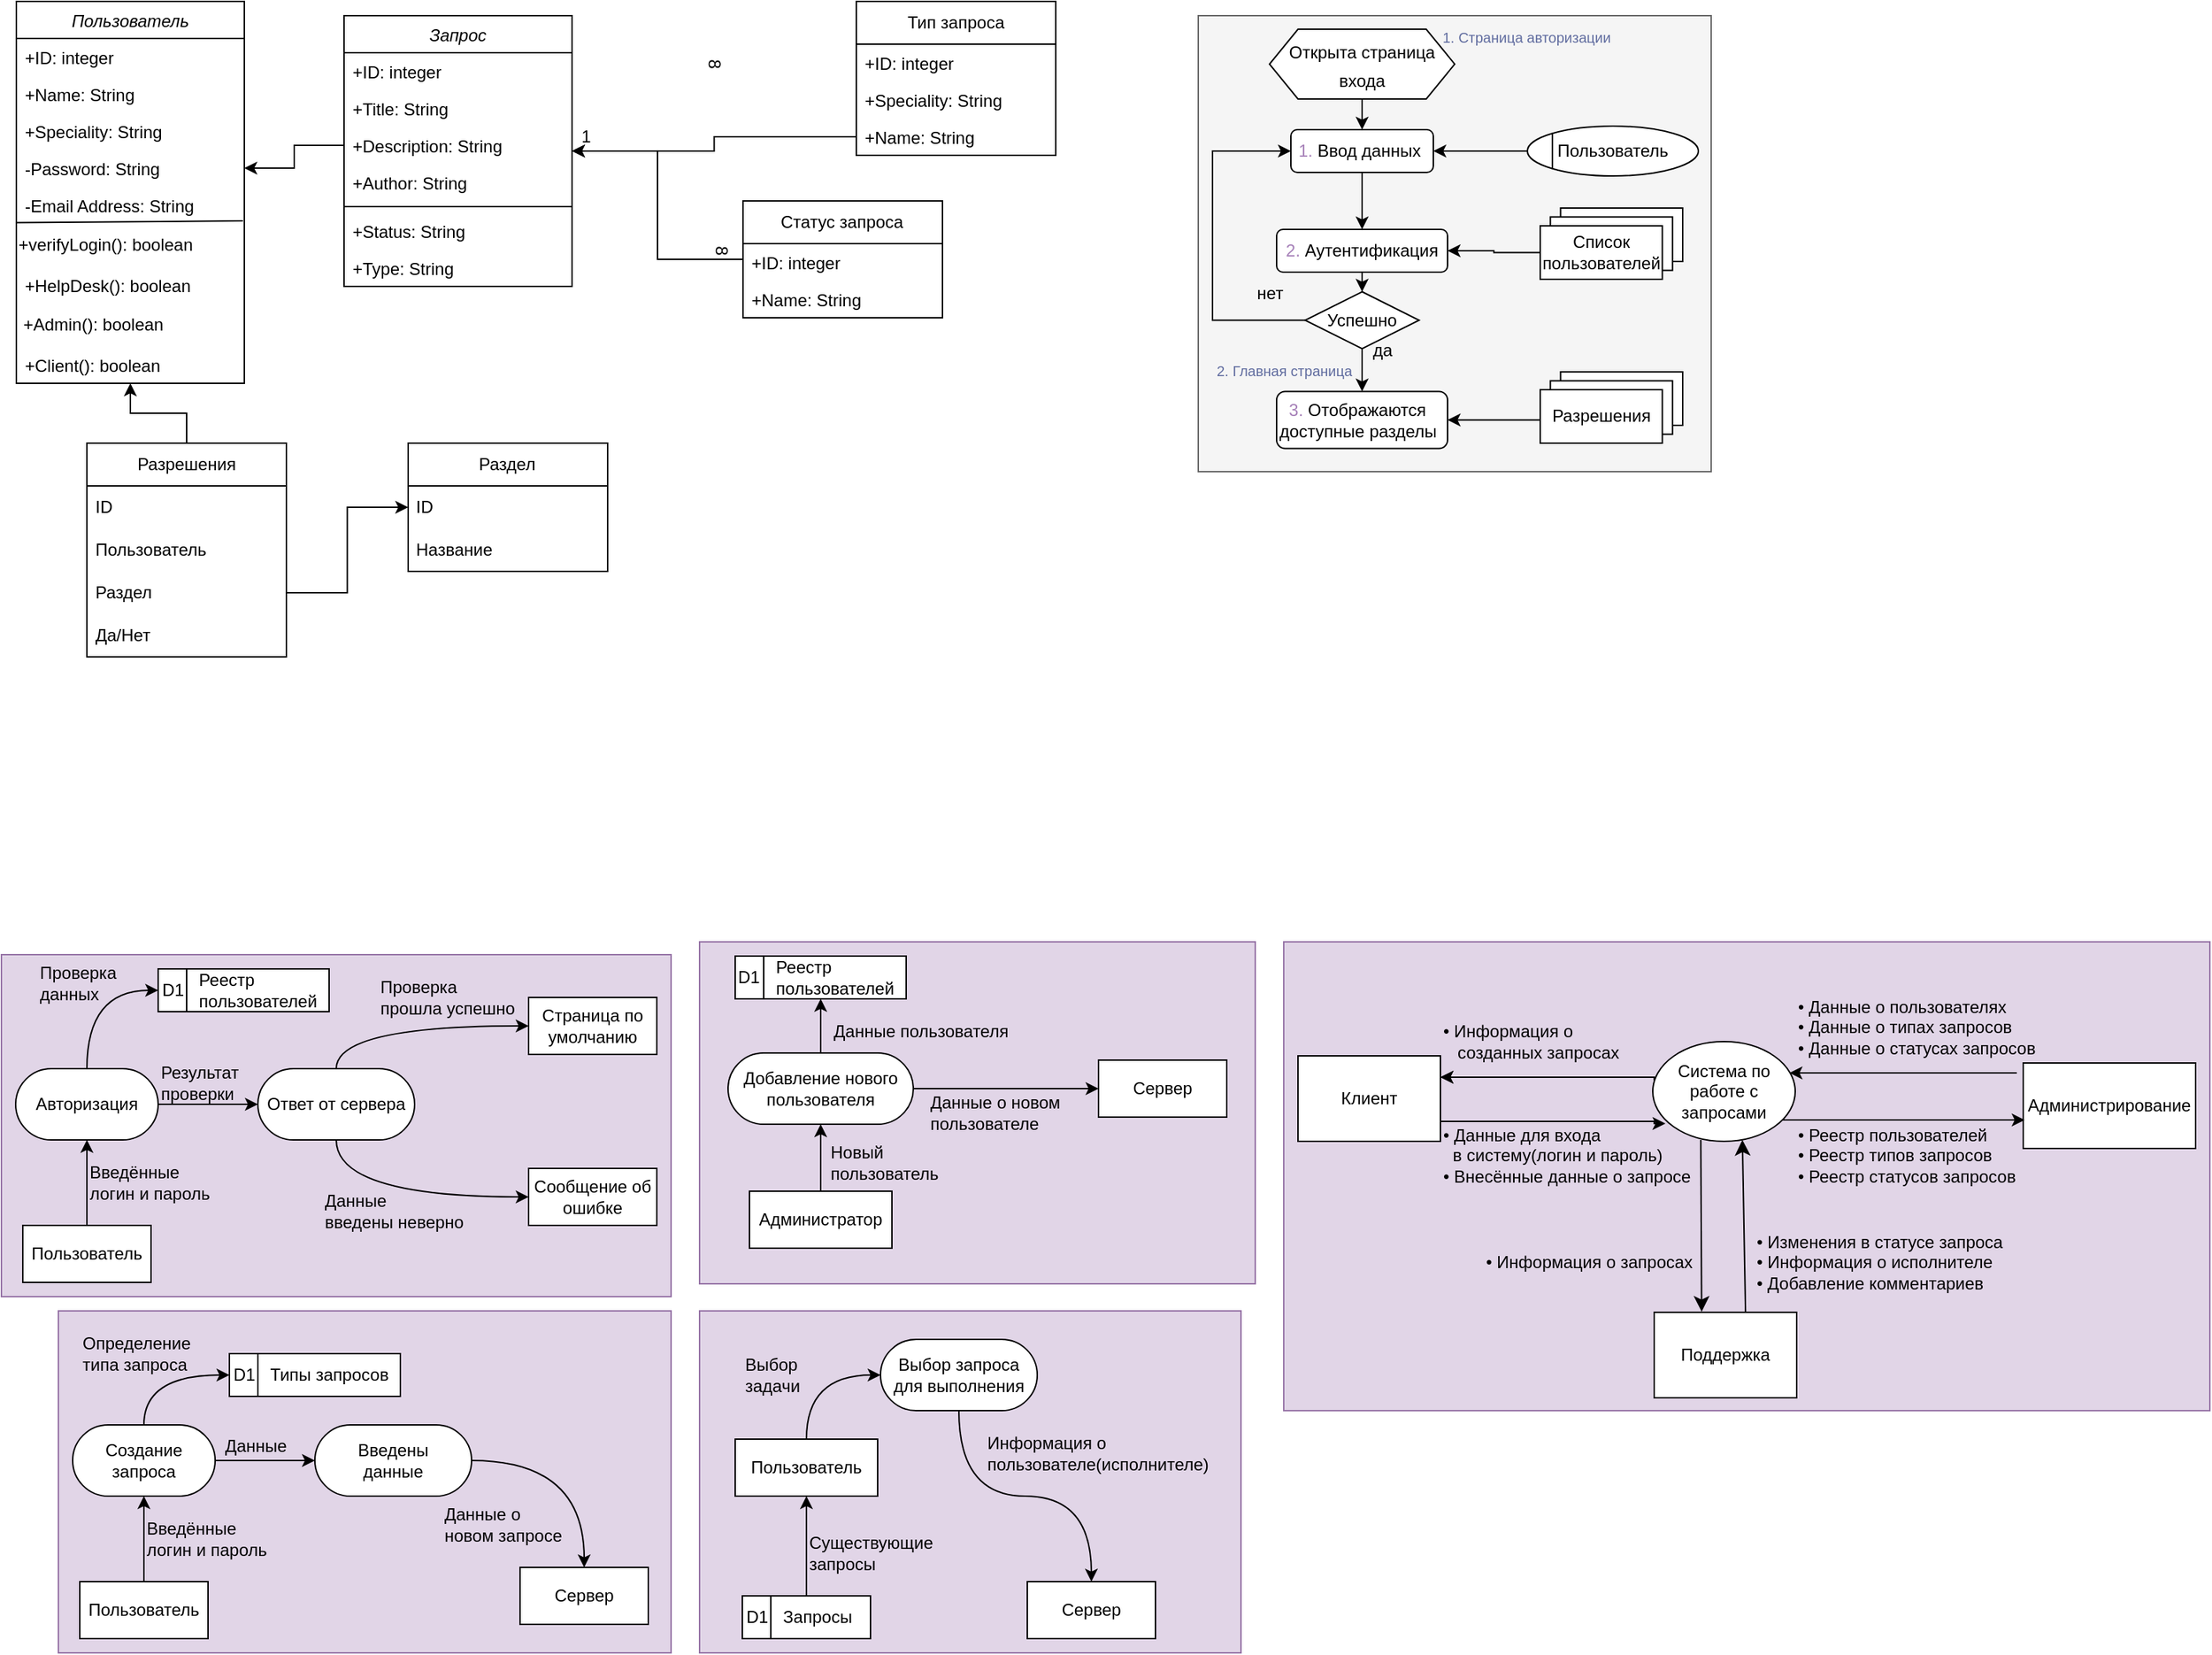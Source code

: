 <mxfile version="21.5.2" type="github">
  <diagram id="C5RBs43oDa-KdzZeNtuy" name="Page-1">
    <mxGraphModel dx="1434" dy="739" grid="1" gridSize="10" guides="1" tooltips="1" connect="1" arrows="1" fold="1" page="1" pageScale="1" pageWidth="827" pageHeight="1169" math="0" shadow="0">
      <root>
        <mxCell id="WIyWlLk6GJQsqaUBKTNV-0" />
        <mxCell id="WIyWlLk6GJQsqaUBKTNV-1" parent="WIyWlLk6GJQsqaUBKTNV-0" />
        <mxCell id="zkfFHV4jXpPFQw0GAbJ--0" value="Пользователь" style="swimlane;fontStyle=2;align=center;verticalAlign=top;childLayout=stackLayout;horizontal=1;startSize=26;horizontalStack=0;resizeParent=1;resizeLast=0;collapsible=1;marginBottom=0;rounded=0;shadow=0;strokeWidth=1;" parent="WIyWlLk6GJQsqaUBKTNV-1" vertex="1">
          <mxGeometry x="10.48" y="10" width="160" height="268" as="geometry">
            <mxRectangle x="230" y="140" width="160" height="26" as="alternateBounds" />
          </mxGeometry>
        </mxCell>
        <mxCell id="Lm4weRIbrxB2xrLXX5re-2" value="+ID: integer" style="text;align=left;verticalAlign=top;spacingLeft=4;spacingRight=4;overflow=hidden;rotatable=0;points=[[0,0.5],[1,0.5]];portConstraint=eastwest;rounded=0;shadow=0;html=0;" parent="zkfFHV4jXpPFQw0GAbJ--0" vertex="1">
          <mxGeometry y="26" width="160" height="26" as="geometry" />
        </mxCell>
        <mxCell id="zkfFHV4jXpPFQw0GAbJ--1" value="+Name: String" style="text;align=left;verticalAlign=top;spacingLeft=4;spacingRight=4;overflow=hidden;rotatable=0;points=[[0,0.5],[1,0.5]];portConstraint=eastwest;" parent="zkfFHV4jXpPFQw0GAbJ--0" vertex="1">
          <mxGeometry y="52" width="160" height="26" as="geometry" />
        </mxCell>
        <mxCell id="62Moyqp-UZBhaZQ8_EQi-17" value="+Speciality: String" style="text;align=left;verticalAlign=top;spacingLeft=4;spacingRight=4;overflow=hidden;rotatable=0;points=[[0,0.5],[1,0.5]];portConstraint=eastwest;" vertex="1" parent="zkfFHV4jXpPFQw0GAbJ--0">
          <mxGeometry y="78" width="160" height="26" as="geometry" />
        </mxCell>
        <mxCell id="zkfFHV4jXpPFQw0GAbJ--2" value="-Password: String" style="text;align=left;verticalAlign=top;spacingLeft=4;spacingRight=4;overflow=hidden;rotatable=0;points=[[0,0.5],[1,0.5]];portConstraint=eastwest;rounded=0;shadow=0;html=0;" parent="zkfFHV4jXpPFQw0GAbJ--0" vertex="1">
          <mxGeometry y="104" width="160" height="26" as="geometry" />
        </mxCell>
        <mxCell id="zkfFHV4jXpPFQw0GAbJ--3" value="-Email Address: String" style="text;align=left;verticalAlign=top;spacingLeft=4;spacingRight=4;overflow=hidden;rotatable=0;points=[[0,0.5],[1,0.5]];portConstraint=eastwest;rounded=0;shadow=0;html=0;" parent="zkfFHV4jXpPFQw0GAbJ--0" vertex="1">
          <mxGeometry y="130" width="160" height="26" as="geometry" />
        </mxCell>
        <mxCell id="Lm4weRIbrxB2xrLXX5re-3" value="" style="endArrow=none;html=1;rounded=0;exitX=0.994;exitY=-0.067;exitDx=0;exitDy=0;exitPerimeter=0;entryX=-0.003;entryY=0.972;entryDx=0;entryDy=0;entryPerimeter=0;" parent="zkfFHV4jXpPFQw0GAbJ--0" source="Lm4weRIbrxB2xrLXX5re-6" edge="1" target="zkfFHV4jXpPFQw0GAbJ--3">
          <mxGeometry width="50" height="50" relative="1" as="geometry">
            <mxPoint x="80" y="159" as="sourcePoint" />
            <mxPoint y="159" as="targetPoint" />
          </mxGeometry>
        </mxCell>
        <mxCell id="Lm4weRIbrxB2xrLXX5re-6" value="+verifyLogin(): boolean" style="text;html=1;align=left;verticalAlign=middle;resizable=0;points=[];autosize=1;strokeColor=none;fillColor=none;" parent="zkfFHV4jXpPFQw0GAbJ--0" vertex="1">
          <mxGeometry y="156" width="160" height="30" as="geometry" />
        </mxCell>
        <mxCell id="62Moyqp-UZBhaZQ8_EQi-0" value="+HelpDesk(): boolean" style="text;align=left;verticalAlign=top;spacingLeft=4;spacingRight=4;overflow=hidden;rotatable=0;points=[[0,0.5],[1,0.5]];portConstraint=eastwest;rounded=0;shadow=0;html=0;" vertex="1" parent="zkfFHV4jXpPFQw0GAbJ--0">
          <mxGeometry y="186" width="160" height="26" as="geometry" />
        </mxCell>
        <mxCell id="Lm4weRIbrxB2xrLXX5re-0" value="&amp;nbsp;+Admin(): boolean" style="text;html=1;align=left;verticalAlign=middle;resizable=0;points=[];autosize=1;strokeColor=none;fillColor=none;" parent="zkfFHV4jXpPFQw0GAbJ--0" vertex="1">
          <mxGeometry y="212" width="160" height="30" as="geometry" />
        </mxCell>
        <mxCell id="62Moyqp-UZBhaZQ8_EQi-1" value="+Client(): boolean" style="text;align=left;verticalAlign=top;spacingLeft=4;spacingRight=4;overflow=hidden;rotatable=0;points=[[0,0.5],[1,0.5]];portConstraint=eastwest;rounded=0;shadow=0;html=0;" vertex="1" parent="zkfFHV4jXpPFQw0GAbJ--0">
          <mxGeometry y="242" width="160" height="26" as="geometry" />
        </mxCell>
        <mxCell id="zkfFHV4jXpPFQw0GAbJ--17" value="Запрос" style="swimlane;fontStyle=2;align=center;verticalAlign=top;childLayout=stackLayout;horizontal=1;startSize=26;horizontalStack=0;resizeParent=1;resizeLast=0;collapsible=1;marginBottom=0;rounded=0;shadow=0;strokeWidth=1;" parent="WIyWlLk6GJQsqaUBKTNV-1" vertex="1">
          <mxGeometry x="240.48" y="20" width="160" height="190" as="geometry">
            <mxRectangle x="550" y="140" width="160" height="26" as="alternateBounds" />
          </mxGeometry>
        </mxCell>
        <mxCell id="62Moyqp-UZBhaZQ8_EQi-2" value="+ID: integer" style="text;align=left;verticalAlign=top;spacingLeft=4;spacingRight=4;overflow=hidden;rotatable=0;points=[[0,0.5],[1,0.5]];portConstraint=eastwest;rounded=0;shadow=0;html=0;" vertex="1" parent="zkfFHV4jXpPFQw0GAbJ--17">
          <mxGeometry y="26" width="160" height="26" as="geometry" />
        </mxCell>
        <mxCell id="62Moyqp-UZBhaZQ8_EQi-4" value="+Title: String" style="text;align=left;verticalAlign=top;spacingLeft=4;spacingRight=4;overflow=hidden;rotatable=0;points=[[0,0.5],[1,0.5]];portConstraint=eastwest;" vertex="1" parent="zkfFHV4jXpPFQw0GAbJ--17">
          <mxGeometry y="52" width="160" height="26" as="geometry" />
        </mxCell>
        <mxCell id="62Moyqp-UZBhaZQ8_EQi-3" value="+Description: String" style="text;align=left;verticalAlign=top;spacingLeft=4;spacingRight=4;overflow=hidden;rotatable=0;points=[[0,0.5],[1,0.5]];portConstraint=eastwest;" vertex="1" parent="zkfFHV4jXpPFQw0GAbJ--17">
          <mxGeometry y="78" width="160" height="26" as="geometry" />
        </mxCell>
        <mxCell id="62Moyqp-UZBhaZQ8_EQi-7" value="+Author: String" style="text;align=left;verticalAlign=top;spacingLeft=4;spacingRight=4;overflow=hidden;rotatable=0;points=[[0,0.5],[1,0.5]];portConstraint=eastwest;" vertex="1" parent="zkfFHV4jXpPFQw0GAbJ--17">
          <mxGeometry y="104" width="160" height="26" as="geometry" />
        </mxCell>
        <mxCell id="zkfFHV4jXpPFQw0GAbJ--23" value="" style="line;html=1;strokeWidth=1;align=left;verticalAlign=middle;spacingTop=-1;spacingLeft=3;spacingRight=3;rotatable=0;labelPosition=right;points=[];portConstraint=eastwest;" parent="zkfFHV4jXpPFQw0GAbJ--17" vertex="1">
          <mxGeometry y="130" width="160" height="8" as="geometry" />
        </mxCell>
        <mxCell id="62Moyqp-UZBhaZQ8_EQi-5" value="+Status: String" style="text;align=left;verticalAlign=top;spacingLeft=4;spacingRight=4;overflow=hidden;rotatable=0;points=[[0,0.5],[1,0.5]];portConstraint=eastwest;" vertex="1" parent="zkfFHV4jXpPFQw0GAbJ--17">
          <mxGeometry y="138" width="160" height="26" as="geometry" />
        </mxCell>
        <mxCell id="62Moyqp-UZBhaZQ8_EQi-6" value="+Type: String" style="text;align=left;verticalAlign=top;spacingLeft=4;spacingRight=4;overflow=hidden;rotatable=0;points=[[0,0.5],[1,0.5]];portConstraint=eastwest;" vertex="1" parent="zkfFHV4jXpPFQw0GAbJ--17">
          <mxGeometry y="164" width="160" height="26" as="geometry" />
        </mxCell>
        <mxCell id="Lm4weRIbrxB2xrLXX5re-27" value="" style="group;fillColor=#e1d5e7;strokeColor=#9673a6;container=0;" parent="WIyWlLk6GJQsqaUBKTNV-1" vertex="1" connectable="0">
          <mxGeometry x="900" y="670" width="650" height="329" as="geometry" />
        </mxCell>
        <mxCell id="Lm4weRIbrxB2xrLXX5re-81" value="" style="group" parent="WIyWlLk6GJQsqaUBKTNV-1" vertex="1" connectable="0">
          <mxGeometry x="40" y="929" width="430" height="240" as="geometry" />
        </mxCell>
        <mxCell id="Lm4weRIbrxB2xrLXX5re-63" value="" style="text;strokeColor=#9673a6;fillColor=#e1d5e7;align=left;verticalAlign=middle;spacingTop=-1;spacingLeft=4;spacingRight=4;rotatable=0;labelPosition=right;points=[];portConstraint=eastwest;container=0;" parent="Lm4weRIbrxB2xrLXX5re-81" vertex="1">
          <mxGeometry width="430" height="240" as="geometry" />
        </mxCell>
        <mxCell id="Lm4weRIbrxB2xrLXX5re-64" value="Пользователь" style="whiteSpace=wrap;html=1;container=0;" parent="Lm4weRIbrxB2xrLXX5re-81" vertex="1">
          <mxGeometry x="15" y="190" width="90" height="40" as="geometry" />
        </mxCell>
        <mxCell id="Lm4weRIbrxB2xrLXX5re-65" value="&lt;span style=&quot;white-space: pre;&quot;&gt;&#x9;&lt;/span&gt;Типы запросов" style="shape=internalStorage;whiteSpace=wrap;html=1;backgroundOutline=1;dx=20;dy=0;align=left;container=0;" parent="Lm4weRIbrxB2xrLXX5re-81" vertex="1">
          <mxGeometry x="120" y="30" width="120" height="30" as="geometry" />
        </mxCell>
        <mxCell id="Lm4weRIbrxB2xrLXX5re-66" style="edgeStyle=orthogonalEdgeStyle;rounded=0;orthogonalLoop=1;jettySize=auto;html=1;curved=1;entryX=0;entryY=0.5;entryDx=0;entryDy=0;" parent="Lm4weRIbrxB2xrLXX5re-81" source="Lm4weRIbrxB2xrLXX5re-67" target="Lm4weRIbrxB2xrLXX5re-65" edge="1">
          <mxGeometry relative="1" as="geometry">
            <mxPoint x="110" y="50" as="targetPoint" />
            <Array as="points">
              <mxPoint x="60" y="45" />
            </Array>
          </mxGeometry>
        </mxCell>
        <mxCell id="Lm4weRIbrxB2xrLXX5re-67" value="Создание запроса" style="rounded=1;whiteSpace=wrap;html=1;arcSize=50;container=0;" parent="Lm4weRIbrxB2xrLXX5re-81" vertex="1">
          <mxGeometry x="10" y="80" width="100" height="50" as="geometry" />
        </mxCell>
        <mxCell id="Lm4weRIbrxB2xrLXX5re-68" style="edgeStyle=orthogonalEdgeStyle;rounded=0;orthogonalLoop=1;jettySize=auto;html=1;entryX=0.5;entryY=1;entryDx=0;entryDy=0;" parent="Lm4weRIbrxB2xrLXX5re-81" source="Lm4weRIbrxB2xrLXX5re-64" target="Lm4weRIbrxB2xrLXX5re-67" edge="1">
          <mxGeometry relative="1" as="geometry" />
        </mxCell>
        <mxCell id="Lm4weRIbrxB2xrLXX5re-69" value="D1" style="text;html=1;align=center;verticalAlign=middle;resizable=0;points=[];autosize=1;strokeColor=none;fillColor=none;container=0;" parent="Lm4weRIbrxB2xrLXX5re-81" vertex="1">
          <mxGeometry x="110" y="30" width="40" height="30" as="geometry" />
        </mxCell>
        <mxCell id="Lm4weRIbrxB2xrLXX5re-70" value="Введены &lt;br&gt;данные" style="rounded=1;whiteSpace=wrap;html=1;arcSize=50;container=0;" parent="Lm4weRIbrxB2xrLXX5re-81" vertex="1">
          <mxGeometry x="180" y="80" width="110" height="50" as="geometry" />
        </mxCell>
        <mxCell id="Lm4weRIbrxB2xrLXX5re-71" style="edgeStyle=orthogonalEdgeStyle;rounded=0;orthogonalLoop=1;jettySize=auto;html=1;" parent="Lm4weRIbrxB2xrLXX5re-81" source="Lm4weRIbrxB2xrLXX5re-67" target="Lm4weRIbrxB2xrLXX5re-70" edge="1">
          <mxGeometry relative="1" as="geometry" />
        </mxCell>
        <mxCell id="Lm4weRIbrxB2xrLXX5re-72" value="Данные" style="text;html=1;align=left;verticalAlign=middle;resizable=0;points=[];autosize=1;strokeColor=none;fillColor=none;container=0;" parent="Lm4weRIbrxB2xrLXX5re-81" vertex="1">
          <mxGeometry x="115" y="80" width="70" height="30" as="geometry" />
        </mxCell>
        <mxCell id="Lm4weRIbrxB2xrLXX5re-73" value="Определение&lt;br&gt;типа запроса" style="text;html=1;align=left;verticalAlign=middle;resizable=0;points=[];autosize=1;strokeColor=none;fillColor=none;container=0;" parent="Lm4weRIbrxB2xrLXX5re-81" vertex="1">
          <mxGeometry x="15" y="10" width="100" height="40" as="geometry" />
        </mxCell>
        <mxCell id="Lm4weRIbrxB2xrLXX5re-74" value="Введённые &lt;br&gt;логин и пароль" style="text;html=1;align=left;verticalAlign=middle;resizable=0;points=[];autosize=1;strokeColor=none;fillColor=none;container=0;" parent="Lm4weRIbrxB2xrLXX5re-81" vertex="1">
          <mxGeometry x="60" y="140" width="110" height="40" as="geometry" />
        </mxCell>
        <mxCell id="Lm4weRIbrxB2xrLXX5re-77" value="Сервер" style="whiteSpace=wrap;html=1;container=0;" parent="Lm4weRIbrxB2xrLXX5re-81" vertex="1">
          <mxGeometry x="324" y="180" width="90" height="40" as="geometry" />
        </mxCell>
        <mxCell id="Lm4weRIbrxB2xrLXX5re-78" style="edgeStyle=orthogonalEdgeStyle;rounded=0;orthogonalLoop=1;jettySize=auto;html=1;entryX=0.5;entryY=0;entryDx=0;entryDy=0;exitX=1;exitY=0.5;exitDx=0;exitDy=0;curved=1;" parent="Lm4weRIbrxB2xrLXX5re-81" source="Lm4weRIbrxB2xrLXX5re-70" target="Lm4weRIbrxB2xrLXX5re-77" edge="1">
          <mxGeometry relative="1" as="geometry" />
        </mxCell>
        <mxCell id="Lm4weRIbrxB2xrLXX5re-80" value="Данные о &lt;br&gt;новом запросе" style="text;html=1;align=left;verticalAlign=middle;resizable=0;points=[];autosize=1;strokeColor=none;fillColor=none;container=0;" parent="Lm4weRIbrxB2xrLXX5re-81" vertex="1">
          <mxGeometry x="269" y="130" width="110" height="40" as="geometry" />
        </mxCell>
        <mxCell id="Lm4weRIbrxB2xrLXX5re-102" value="" style="group" parent="WIyWlLk6GJQsqaUBKTNV-1" vertex="1" connectable="0">
          <mxGeometry x="490" y="929" width="380" height="240" as="geometry" />
        </mxCell>
        <mxCell id="Lm4weRIbrxB2xrLXX5re-83" value="" style="text;strokeColor=#9673a6;fillColor=#e1d5e7;align=left;verticalAlign=middle;spacingTop=-1;spacingLeft=4;spacingRight=4;rotatable=0;labelPosition=right;points=[];portConstraint=eastwest;container=0;" parent="Lm4weRIbrxB2xrLXX5re-102" vertex="1">
          <mxGeometry width="380" height="240" as="geometry" />
        </mxCell>
        <mxCell id="Lm4weRIbrxB2xrLXX5re-85" value="&lt;span style=&quot;white-space: pre;&quot;&gt;&#x9;&lt;/span&gt;Запросы" style="shape=internalStorage;whiteSpace=wrap;html=1;backgroundOutline=1;dx=20;dy=0;align=left;container=0;" parent="Lm4weRIbrxB2xrLXX5re-102" vertex="1">
          <mxGeometry x="30" y="200" width="90" height="30" as="geometry" />
        </mxCell>
        <mxCell id="Lm4weRIbrxB2xrLXX5re-88" style="edgeStyle=orthogonalEdgeStyle;rounded=0;orthogonalLoop=1;jettySize=auto;html=1;entryX=0.5;entryY=1;entryDx=0;entryDy=0;exitX=0.5;exitY=0;exitDx=0;exitDy=0;" parent="Lm4weRIbrxB2xrLXX5re-102" source="Lm4weRIbrxB2xrLXX5re-85" target="Lm4weRIbrxB2xrLXX5re-98" edge="1">
          <mxGeometry relative="1" as="geometry">
            <mxPoint x="60.029" y="190" as="sourcePoint" />
            <mxPoint x="60" y="130" as="targetPoint" />
          </mxGeometry>
        </mxCell>
        <mxCell id="Lm4weRIbrxB2xrLXX5re-89" value="D1" style="text;html=1;align=center;verticalAlign=middle;resizable=0;points=[];autosize=1;strokeColor=none;fillColor=none;container=0;" parent="Lm4weRIbrxB2xrLXX5re-102" vertex="1">
          <mxGeometry x="20" y="200" width="40" height="30" as="geometry" />
        </mxCell>
        <mxCell id="Lm4weRIbrxB2xrLXX5re-94" value="Существующие &lt;br&gt;запросы" style="text;html=1;align=left;verticalAlign=middle;resizable=0;points=[];autosize=1;strokeColor=none;fillColor=none;container=0;" parent="Lm4weRIbrxB2xrLXX5re-102" vertex="1">
          <mxGeometry x="75" y="150" width="110" height="40" as="geometry" />
        </mxCell>
        <mxCell id="Lm4weRIbrxB2xrLXX5re-95" value="Сервер" style="whiteSpace=wrap;html=1;container=0;" parent="Lm4weRIbrxB2xrLXX5re-102" vertex="1">
          <mxGeometry x="230" y="190" width="90" height="40" as="geometry" />
        </mxCell>
        <mxCell id="Lm4weRIbrxB2xrLXX5re-96" style="edgeStyle=orthogonalEdgeStyle;rounded=0;orthogonalLoop=1;jettySize=auto;html=1;entryX=0.5;entryY=0;entryDx=0;entryDy=0;exitX=0.5;exitY=1;exitDx=0;exitDy=0;curved=1;" parent="Lm4weRIbrxB2xrLXX5re-102" source="Lm4weRIbrxB2xrLXX5re-99" target="Lm4weRIbrxB2xrLXX5re-95" edge="1">
          <mxGeometry relative="1" as="geometry">
            <mxPoint x="295" y="105" as="sourcePoint" />
          </mxGeometry>
        </mxCell>
        <mxCell id="Lm4weRIbrxB2xrLXX5re-97" value="Информация о &lt;br&gt;пользователе(исполнителе)" style="text;html=1;align=left;verticalAlign=middle;resizable=0;points=[];autosize=1;strokeColor=none;fillColor=none;container=0;" parent="Lm4weRIbrxB2xrLXX5re-102" vertex="1">
          <mxGeometry x="200" y="80" width="180" height="40" as="geometry" />
        </mxCell>
        <mxCell id="Lm4weRIbrxB2xrLXX5re-98" value="Пользователь" style="whiteSpace=wrap;html=1;container=0;" parent="Lm4weRIbrxB2xrLXX5re-102" vertex="1">
          <mxGeometry x="25" y="90" width="100" height="40" as="geometry" />
        </mxCell>
        <mxCell id="Lm4weRIbrxB2xrLXX5re-99" value="Выбор запроса для выполнения" style="rounded=1;whiteSpace=wrap;html=1;arcSize=50;container=0;" parent="Lm4weRIbrxB2xrLXX5re-102" vertex="1">
          <mxGeometry x="127" y="20" width="110" height="50" as="geometry" />
        </mxCell>
        <mxCell id="Lm4weRIbrxB2xrLXX5re-101" style="edgeStyle=orthogonalEdgeStyle;rounded=0;orthogonalLoop=1;jettySize=auto;html=1;entryX=0;entryY=0.5;entryDx=0;entryDy=0;curved=1;exitX=0.5;exitY=0;exitDx=0;exitDy=0;" parent="Lm4weRIbrxB2xrLXX5re-102" source="Lm4weRIbrxB2xrLXX5re-98" target="Lm4weRIbrxB2xrLXX5re-99" edge="1">
          <mxGeometry relative="1" as="geometry" />
        </mxCell>
        <mxCell id="Lm4weRIbrxB2xrLXX5re-100" value="Выбор &lt;br&gt;задачи" style="text;html=1;align=left;verticalAlign=middle;resizable=0;points=[];autosize=1;strokeColor=none;fillColor=none;container=0;" parent="Lm4weRIbrxB2xrLXX5re-102" vertex="1">
          <mxGeometry x="30" y="25" width="60" height="40" as="geometry" />
        </mxCell>
        <mxCell id="Lm4weRIbrxB2xrLXX5re-144" value="" style="group" parent="WIyWlLk6GJQsqaUBKTNV-1" vertex="1" connectable="0">
          <mxGeometry y="679" width="470" height="240" as="geometry" />
        </mxCell>
        <mxCell id="Lm4weRIbrxB2xrLXX5re-56" value="" style="text;strokeColor=#9673a6;fillColor=#e1d5e7;align=left;verticalAlign=middle;spacingTop=-1;spacingLeft=4;spacingRight=4;rotatable=0;labelPosition=right;points=[];portConstraint=eastwest;container=0;" parent="Lm4weRIbrxB2xrLXX5re-144" vertex="1">
          <mxGeometry width="470" height="240" as="geometry" />
        </mxCell>
        <mxCell id="Lm4weRIbrxB2xrLXX5re-28" value="Пользователь" style="whiteSpace=wrap;html=1;container=0;" parent="Lm4weRIbrxB2xrLXX5re-144" vertex="1">
          <mxGeometry x="15" y="190" width="90" height="40" as="geometry" />
        </mxCell>
        <mxCell id="Lm4weRIbrxB2xrLXX5re-35" value="&lt;span style=&quot;white-space: pre;&quot;&gt;&#x9;&lt;/span&gt;Реестр&lt;br&gt;&amp;nbsp;&amp;nbsp;&lt;span style=&quot;white-space: pre;&quot;&gt;&#x9;&lt;/span&gt;пользователей" style="shape=internalStorage;whiteSpace=wrap;html=1;backgroundOutline=1;dx=20;dy=0;align=left;container=0;" parent="Lm4weRIbrxB2xrLXX5re-144" vertex="1">
          <mxGeometry x="110" y="10" width="120" height="30" as="geometry" />
        </mxCell>
        <mxCell id="Lm4weRIbrxB2xrLXX5re-42" style="edgeStyle=orthogonalEdgeStyle;rounded=0;orthogonalLoop=1;jettySize=auto;html=1;curved=1;entryX=0;entryY=0.5;entryDx=0;entryDy=0;" parent="Lm4weRIbrxB2xrLXX5re-144" source="Lm4weRIbrxB2xrLXX5re-38" target="Lm4weRIbrxB2xrLXX5re-35" edge="1">
          <mxGeometry relative="1" as="geometry">
            <mxPoint x="110" y="50" as="targetPoint" />
            <Array as="points">
              <mxPoint x="60" y="25" />
            </Array>
          </mxGeometry>
        </mxCell>
        <mxCell id="Lm4weRIbrxB2xrLXX5re-38" value="Авторизация" style="rounded=1;whiteSpace=wrap;html=1;arcSize=50;container=0;" parent="Lm4weRIbrxB2xrLXX5re-144" vertex="1">
          <mxGeometry x="10" y="80" width="100" height="50" as="geometry" />
        </mxCell>
        <mxCell id="Lm4weRIbrxB2xrLXX5re-40" style="edgeStyle=orthogonalEdgeStyle;rounded=0;orthogonalLoop=1;jettySize=auto;html=1;entryX=0.5;entryY=1;entryDx=0;entryDy=0;" parent="Lm4weRIbrxB2xrLXX5re-144" source="Lm4weRIbrxB2xrLXX5re-28" target="Lm4weRIbrxB2xrLXX5re-38" edge="1">
          <mxGeometry relative="1" as="geometry" />
        </mxCell>
        <mxCell id="Lm4weRIbrxB2xrLXX5re-43" value="D1" style="text;html=1;align=center;verticalAlign=middle;resizable=0;points=[];autosize=1;strokeColor=none;fillColor=none;container=0;" parent="Lm4weRIbrxB2xrLXX5re-144" vertex="1">
          <mxGeometry x="100" y="10" width="40" height="30" as="geometry" />
        </mxCell>
        <mxCell id="Lm4weRIbrxB2xrLXX5re-45" value="Ответ от сервера" style="rounded=1;whiteSpace=wrap;html=1;arcSize=50;container=0;" parent="Lm4weRIbrxB2xrLXX5re-144" vertex="1">
          <mxGeometry x="180" y="80" width="110" height="50" as="geometry" />
        </mxCell>
        <mxCell id="Lm4weRIbrxB2xrLXX5re-46" style="edgeStyle=orthogonalEdgeStyle;rounded=0;orthogonalLoop=1;jettySize=auto;html=1;" parent="Lm4weRIbrxB2xrLXX5re-144" source="Lm4weRIbrxB2xrLXX5re-38" target="Lm4weRIbrxB2xrLXX5re-45" edge="1">
          <mxGeometry relative="1" as="geometry" />
        </mxCell>
        <mxCell id="Lm4weRIbrxB2xrLXX5re-47" value="Результат &lt;br&gt;проверки" style="text;html=1;align=left;verticalAlign=middle;resizable=0;points=[];autosize=1;strokeColor=none;fillColor=none;container=0;" parent="Lm4weRIbrxB2xrLXX5re-144" vertex="1">
          <mxGeometry x="110" y="70" width="80" height="40" as="geometry" />
        </mxCell>
        <mxCell id="Lm4weRIbrxB2xrLXX5re-48" value="Проверка &lt;br&gt;данных" style="text;html=1;align=left;verticalAlign=middle;resizable=0;points=[];autosize=1;strokeColor=none;fillColor=none;container=0;" parent="Lm4weRIbrxB2xrLXX5re-144" vertex="1">
          <mxGeometry x="25" width="80" height="40" as="geometry" />
        </mxCell>
        <mxCell id="Lm4weRIbrxB2xrLXX5re-49" value="Введённые &lt;br&gt;логин и пароль" style="text;html=1;align=left;verticalAlign=middle;resizable=0;points=[];autosize=1;strokeColor=none;fillColor=none;container=0;" parent="Lm4weRIbrxB2xrLXX5re-144" vertex="1">
          <mxGeometry x="60" y="140" width="110" height="40" as="geometry" />
        </mxCell>
        <mxCell id="Lm4weRIbrxB2xrLXX5re-50" value="Страница по умолчанию" style="whiteSpace=wrap;html=1;container=0;" parent="Lm4weRIbrxB2xrLXX5re-144" vertex="1">
          <mxGeometry x="370" y="30" width="90" height="40" as="geometry" />
        </mxCell>
        <mxCell id="Lm4weRIbrxB2xrLXX5re-52" style="edgeStyle=orthogonalEdgeStyle;rounded=0;orthogonalLoop=1;jettySize=auto;html=1;entryX=0;entryY=0.5;entryDx=0;entryDy=0;curved=1;exitX=0.5;exitY=0;exitDx=0;exitDy=0;" parent="Lm4weRIbrxB2xrLXX5re-144" source="Lm4weRIbrxB2xrLXX5re-45" target="Lm4weRIbrxB2xrLXX5re-50" edge="1">
          <mxGeometry relative="1" as="geometry" />
        </mxCell>
        <mxCell id="Lm4weRIbrxB2xrLXX5re-51" value="Сообщение об ошибке" style="whiteSpace=wrap;html=1;container=0;" parent="Lm4weRIbrxB2xrLXX5re-144" vertex="1">
          <mxGeometry x="370" y="150" width="90" height="40" as="geometry" />
        </mxCell>
        <mxCell id="Lm4weRIbrxB2xrLXX5re-53" style="edgeStyle=orthogonalEdgeStyle;rounded=0;orthogonalLoop=1;jettySize=auto;html=1;entryX=0;entryY=0.5;entryDx=0;entryDy=0;exitX=0.5;exitY=1;exitDx=0;exitDy=0;curved=1;" parent="Lm4weRIbrxB2xrLXX5re-144" source="Lm4weRIbrxB2xrLXX5re-45" target="Lm4weRIbrxB2xrLXX5re-51" edge="1">
          <mxGeometry relative="1" as="geometry" />
        </mxCell>
        <mxCell id="Lm4weRIbrxB2xrLXX5re-54" value="Проверка &lt;br&gt;прошла успешно" style="text;html=1;align=left;verticalAlign=middle;resizable=0;points=[];autosize=1;strokeColor=none;fillColor=none;container=0;" parent="Lm4weRIbrxB2xrLXX5re-144" vertex="1">
          <mxGeometry x="264" y="10" width="120" height="40" as="geometry" />
        </mxCell>
        <mxCell id="Lm4weRIbrxB2xrLXX5re-55" value="Данные &lt;br&gt;введены неверно" style="text;html=1;align=left;verticalAlign=middle;resizable=0;points=[];autosize=1;strokeColor=none;fillColor=none;container=0;" parent="Lm4weRIbrxB2xrLXX5re-144" vertex="1">
          <mxGeometry x="225" y="160" width="120" height="40" as="geometry" />
        </mxCell>
        <mxCell id="Lm4weRIbrxB2xrLXX5re-23" style="edgeStyle=orthogonalEdgeStyle;rounded=0;orthogonalLoop=1;jettySize=auto;html=1;exitX=0.013;exitY=0.357;exitDx=0;exitDy=0;exitPerimeter=0;entryX=1;entryY=0.25;entryDx=0;entryDy=0;" parent="WIyWlLk6GJQsqaUBKTNV-1" source="Lm4weRIbrxB2xrLXX5re-9" target="Lm4weRIbrxB2xrLXX5re-10" edge="1">
          <mxGeometry relative="1" as="geometry">
            <mxPoint x="1000" y="767" as="targetPoint" />
            <Array as="points">
              <mxPoint x="1160" y="767" />
              <mxPoint x="1160" y="765" />
            </Array>
          </mxGeometry>
        </mxCell>
        <mxCell id="CFGSU8_gDAm3wW9Axhdw-5" style="edgeStyle=none;curved=1;rounded=0;orthogonalLoop=1;jettySize=auto;html=1;entryX=0.333;entryY=-0.007;entryDx=0;entryDy=0;fontSize=12;startSize=8;endSize=8;exitX=0.337;exitY=0.986;exitDx=0;exitDy=0;exitPerimeter=0;entryPerimeter=0;" parent="WIyWlLk6GJQsqaUBKTNV-1" source="Lm4weRIbrxB2xrLXX5re-9" target="CFGSU8_gDAm3wW9Axhdw-0" edge="1">
          <mxGeometry relative="1" as="geometry">
            <mxPoint x="1195" y="840" as="sourcePoint" />
          </mxGeometry>
        </mxCell>
        <mxCell id="Lm4weRIbrxB2xrLXX5re-9" value="Система по работе с запросами" style="ellipse;whiteSpace=wrap;html=1;shadow=0;container=0;" parent="WIyWlLk6GJQsqaUBKTNV-1" vertex="1">
          <mxGeometry x="1159" y="740" width="100" height="70" as="geometry" />
        </mxCell>
        <mxCell id="Lm4weRIbrxB2xrLXX5re-21" style="edgeStyle=orthogonalEdgeStyle;rounded=0;orthogonalLoop=1;jettySize=auto;html=1;exitX=1;exitY=0.686;exitDx=0;exitDy=0;exitPerimeter=0;entryX=0.089;entryY=0.822;entryDx=0;entryDy=0;entryPerimeter=0;" parent="WIyWlLk6GJQsqaUBKTNV-1" source="Lm4weRIbrxB2xrLXX5re-10" target="Lm4weRIbrxB2xrLXX5re-9" edge="1">
          <mxGeometry relative="1" as="geometry">
            <mxPoint x="1160" y="796" as="targetPoint" />
            <Array as="points">
              <mxPoint x="1000" y="796" />
              <mxPoint x="1160" y="796" />
              <mxPoint x="1160" y="798" />
              <mxPoint x="1168" y="798" />
            </Array>
          </mxGeometry>
        </mxCell>
        <mxCell id="Lm4weRIbrxB2xrLXX5re-10" value="Клиент" style="whiteSpace=wrap;html=1;container=0;" parent="WIyWlLk6GJQsqaUBKTNV-1" vertex="1">
          <mxGeometry x="910" y="750" width="100" height="60" as="geometry" />
        </mxCell>
        <mxCell id="Lm4weRIbrxB2xrLXX5re-17" style="edgeStyle=orthogonalEdgeStyle;rounded=0;orthogonalLoop=1;jettySize=auto;html=1;exitX=-0.037;exitY=0.117;exitDx=0;exitDy=0;entryX=0.96;entryY=0.314;entryDx=0;entryDy=0;entryPerimeter=0;exitPerimeter=0;strokeColor=#000000;" parent="WIyWlLk6GJQsqaUBKTNV-1" source="Lm4weRIbrxB2xrLXX5re-14" target="Lm4weRIbrxB2xrLXX5re-9" edge="1">
          <mxGeometry relative="1" as="geometry" />
        </mxCell>
        <mxCell id="Lm4weRIbrxB2xrLXX5re-14" value="Администрирование" style="whiteSpace=wrap;html=1;container=0;" parent="WIyWlLk6GJQsqaUBKTNV-1" vertex="1">
          <mxGeometry x="1419" y="755" width="121" height="60" as="geometry" />
        </mxCell>
        <mxCell id="Lm4weRIbrxB2xrLXX5re-18" value="• Данные о пользователях&lt;br&gt;• Данные о типах запросов&lt;br&gt;• Данные о статусах запросов" style="text;html=1;align=left;verticalAlign=middle;resizable=0;points=[];autosize=1;strokeColor=none;fillColor=none;container=0;" parent="WIyWlLk6GJQsqaUBKTNV-1" vertex="1">
          <mxGeometry x="1259" y="700" width="190" height="60" as="geometry" />
        </mxCell>
        <mxCell id="Lm4weRIbrxB2xrLXX5re-20" value="• Реестр пользователей&lt;br&gt;• Реестр типов запросов&lt;br&gt;• Реестр статусов запросов" style="text;html=1;align=left;verticalAlign=middle;resizable=0;points=[];autosize=1;strokeColor=none;fillColor=none;container=0;" parent="WIyWlLk6GJQsqaUBKTNV-1" vertex="1">
          <mxGeometry x="1259" y="790" width="180" height="60" as="geometry" />
        </mxCell>
        <mxCell id="Lm4weRIbrxB2xrLXX5re-24" value="• Информация о &lt;br&gt;&amp;nbsp; &amp;nbsp;созданных запросах&lt;br&gt;" style="text;html=1;align=left;verticalAlign=middle;resizable=0;points=[];autosize=1;strokeColor=none;fillColor=none;container=0;" parent="WIyWlLk6GJQsqaUBKTNV-1" vertex="1">
          <mxGeometry x="1010" y="720" width="150" height="40" as="geometry" />
        </mxCell>
        <mxCell id="Lm4weRIbrxB2xrLXX5re-25" value="• Данные для входа &lt;br&gt;&lt;div style=&quot;&quot;&gt;&lt;span style=&quot;background-color: initial;&quot;&gt;&amp;nbsp; в систему(логин и пароль)&lt;/span&gt;&lt;/div&gt;• Внесённые данные о запросе" style="text;html=1;align=left;verticalAlign=middle;resizable=0;points=[];autosize=1;strokeColor=none;fillColor=none;container=0;" parent="WIyWlLk6GJQsqaUBKTNV-1" vertex="1">
          <mxGeometry x="1010" y="790" width="200" height="60" as="geometry" />
        </mxCell>
        <mxCell id="Lm4weRIbrxB2xrLXX5re-61" style="edgeStyle=orthogonalEdgeStyle;rounded=0;orthogonalLoop=1;jettySize=auto;html=1;exitX=1;exitY=1;exitDx=0;exitDy=0;" parent="WIyWlLk6GJQsqaUBKTNV-1" edge="1">
          <mxGeometry relative="1" as="geometry">
            <mxPoint x="1250" y="795" as="sourcePoint" />
            <mxPoint x="1420" y="795" as="targetPoint" />
          </mxGeometry>
        </mxCell>
        <mxCell id="CFGSU8_gDAm3wW9Axhdw-3" style="edgeStyle=none;curved=1;rounded=0;orthogonalLoop=1;jettySize=auto;html=1;fontSize=12;startSize=8;endSize=8;exitX=0.641;exitY=0.002;exitDx=0;exitDy=0;exitPerimeter=0;entryX=0.629;entryY=0.986;entryDx=0;entryDy=0;entryPerimeter=0;" parent="WIyWlLk6GJQsqaUBKTNV-1" source="CFGSU8_gDAm3wW9Axhdw-0" target="Lm4weRIbrxB2xrLXX5re-9" edge="1">
          <mxGeometry relative="1" as="geometry">
            <mxPoint x="1224" y="850" as="targetPoint" />
          </mxGeometry>
        </mxCell>
        <mxCell id="CFGSU8_gDAm3wW9Axhdw-0" value="Поддержка" style="whiteSpace=wrap;html=1;container=0;" parent="WIyWlLk6GJQsqaUBKTNV-1" vertex="1">
          <mxGeometry x="1160" y="930" width="100" height="60" as="geometry" />
        </mxCell>
        <mxCell id="CFGSU8_gDAm3wW9Axhdw-4" style="edgeStyle=none;curved=1;rounded=0;orthogonalLoop=1;jettySize=auto;html=1;entryX=0.25;entryY=0;entryDx=0;entryDy=0;fontSize=12;startSize=8;endSize=8;" parent="WIyWlLk6GJQsqaUBKTNV-1" source="CFGSU8_gDAm3wW9Axhdw-0" target="CFGSU8_gDAm3wW9Axhdw-0" edge="1">
          <mxGeometry relative="1" as="geometry" />
        </mxCell>
        <mxCell id="dDTkmm-yN9u91tcJAKd4-13" style="edgeStyle=orthogonalEdgeStyle;rounded=0;orthogonalLoop=1;jettySize=auto;html=1;exitX=0.013;exitY=0.357;exitDx=0;exitDy=0;exitPerimeter=0;entryX=1;entryY=0.25;entryDx=0;entryDy=0;" parent="WIyWlLk6GJQsqaUBKTNV-1" edge="1">
          <mxGeometry relative="1" as="geometry">
            <mxPoint x="1010" y="765" as="targetPoint" />
            <Array as="points">
              <mxPoint x="1160" y="767" />
              <mxPoint x="1160" y="765" />
            </Array>
            <mxPoint x="1160" y="765" as="sourcePoint" />
          </mxGeometry>
        </mxCell>
        <mxCell id="dDTkmm-yN9u91tcJAKd4-23" value="• Информация о запросах" style="text;html=1;align=left;verticalAlign=middle;resizable=0;points=[];autosize=1;strokeColor=none;fillColor=none;container=0;" parent="WIyWlLk6GJQsqaUBKTNV-1" vertex="1">
          <mxGeometry x="1040" y="880" width="170" height="30" as="geometry" />
        </mxCell>
        <mxCell id="dDTkmm-yN9u91tcJAKd4-24" value="• Изменения в статусе запроса&lt;br&gt;• Информация о исполнителе&lt;br&gt;• Добавление комментариев" style="text;html=1;align=left;verticalAlign=middle;resizable=0;points=[];autosize=1;strokeColor=none;fillColor=none;" parent="WIyWlLk6GJQsqaUBKTNV-1" vertex="1">
          <mxGeometry x="1230" y="864.5" width="200" height="60" as="geometry" />
        </mxCell>
        <mxCell id="Lm4weRIbrxB2xrLXX5re-130" value="" style="text;strokeColor=#9673a6;fillColor=#e1d5e7;align=left;verticalAlign=middle;spacingTop=-1;spacingLeft=4;spacingRight=4;rotatable=0;labelPosition=right;points=[];portConstraint=eastwest;container=0;" parent="WIyWlLk6GJQsqaUBKTNV-1" vertex="1">
          <mxGeometry x="490" y="670" width="390" height="240" as="geometry" />
        </mxCell>
        <mxCell id="Lm4weRIbrxB2xrLXX5re-135" value="Сервер" style="whiteSpace=wrap;html=1;container=0;" parent="WIyWlLk6GJQsqaUBKTNV-1" vertex="1">
          <mxGeometry x="770" y="753" width="90" height="40" as="geometry" />
        </mxCell>
        <mxCell id="Lm4weRIbrxB2xrLXX5re-138" value="Администратор" style="whiteSpace=wrap;html=1;container=0;" parent="WIyWlLk6GJQsqaUBKTNV-1" vertex="1">
          <mxGeometry x="525" y="845" width="100" height="40" as="geometry" />
        </mxCell>
        <mxCell id="Lm4weRIbrxB2xrLXX5re-156" style="edgeStyle=orthogonalEdgeStyle;rounded=0;orthogonalLoop=1;jettySize=auto;html=1;entryX=0;entryY=0.5;entryDx=0;entryDy=0;curved=1;" parent="WIyWlLk6GJQsqaUBKTNV-1" source="Lm4weRIbrxB2xrLXX5re-139" target="Lm4weRIbrxB2xrLXX5re-135" edge="1">
          <mxGeometry relative="1" as="geometry" />
        </mxCell>
        <mxCell id="Lm4weRIbrxB2xrLXX5re-139" value="Добавление нового пользователя" style="rounded=1;whiteSpace=wrap;html=1;arcSize=50;container=0;" parent="WIyWlLk6GJQsqaUBKTNV-1" vertex="1">
          <mxGeometry x="510" y="748" width="130" height="50" as="geometry" />
        </mxCell>
        <mxCell id="Lm4weRIbrxB2xrLXX5re-145" style="edgeStyle=orthogonalEdgeStyle;rounded=0;orthogonalLoop=1;jettySize=auto;html=1;entryX=0.5;entryY=1;entryDx=0;entryDy=0;" parent="WIyWlLk6GJQsqaUBKTNV-1" source="Lm4weRIbrxB2xrLXX5re-138" target="Lm4weRIbrxB2xrLXX5re-139" edge="1">
          <mxGeometry relative="1" as="geometry" />
        </mxCell>
        <mxCell id="Lm4weRIbrxB2xrLXX5re-143" value="&lt;span style=&quot;white-space: pre;&quot;&gt;&#x9;&lt;/span&gt;Реестр&lt;br&gt;&amp;nbsp;&amp;nbsp;&lt;span style=&quot;white-space: pre;&quot;&gt;&#x9;&lt;/span&gt;пользователей" style="shape=internalStorage;whiteSpace=wrap;html=1;backgroundOutline=1;dx=20;dy=0;align=left;container=0;" parent="WIyWlLk6GJQsqaUBKTNV-1" vertex="1">
          <mxGeometry x="515" y="680" width="120" height="30" as="geometry" />
        </mxCell>
        <mxCell id="Lm4weRIbrxB2xrLXX5re-146" style="edgeStyle=orthogonalEdgeStyle;rounded=0;orthogonalLoop=1;jettySize=auto;html=1;entryX=0.5;entryY=1;entryDx=0;entryDy=0;" parent="WIyWlLk6GJQsqaUBKTNV-1" source="Lm4weRIbrxB2xrLXX5re-139" target="Lm4weRIbrxB2xrLXX5re-143" edge="1">
          <mxGeometry relative="1" as="geometry" />
        </mxCell>
        <mxCell id="Lm4weRIbrxB2xrLXX5re-147" value="D1" style="text;html=1;align=left;verticalAlign=middle;resizable=0;points=[];autosize=1;strokeColor=none;fillColor=none;container=0;" parent="WIyWlLk6GJQsqaUBKTNV-1" vertex="1">
          <mxGeometry x="515" y="680" width="40" height="30" as="geometry" />
        </mxCell>
        <mxCell id="Lm4weRIbrxB2xrLXX5re-148" value="Данные пользователя" style="text;html=1;align=center;verticalAlign=middle;resizable=0;points=[];autosize=1;strokeColor=none;fillColor=none;container=0;" parent="WIyWlLk6GJQsqaUBKTNV-1" vertex="1">
          <mxGeometry x="570" y="718" width="150" height="30" as="geometry" />
        </mxCell>
        <mxCell id="Lm4weRIbrxB2xrLXX5re-149" value="Новый &lt;br&gt;пользователь" style="text;html=1;align=left;verticalAlign=middle;resizable=0;points=[];autosize=1;strokeColor=none;fillColor=none;container=0;" parent="WIyWlLk6GJQsqaUBKTNV-1" vertex="1">
          <mxGeometry x="580" y="805" width="100" height="40" as="geometry" />
        </mxCell>
        <mxCell id="Lm4weRIbrxB2xrLXX5re-157" value="Данные о новом &lt;br&gt;пользователе" style="text;html=1;align=left;verticalAlign=middle;resizable=0;points=[];autosize=1;strokeColor=none;fillColor=none;container=0;" parent="WIyWlLk6GJQsqaUBKTNV-1" vertex="1">
          <mxGeometry x="650" y="770" width="110" height="40" as="geometry" />
        </mxCell>
        <mxCell id="62Moyqp-UZBhaZQ8_EQi-11" value="Тип запроса" style="swimlane;fontStyle=0;childLayout=stackLayout;horizontal=1;startSize=30;horizontalStack=0;resizeParent=1;resizeParentMax=0;resizeLast=0;collapsible=1;marginBottom=0;whiteSpace=wrap;html=1;" vertex="1" parent="WIyWlLk6GJQsqaUBKTNV-1">
          <mxGeometry x="600" y="10" width="140" height="108" as="geometry" />
        </mxCell>
        <mxCell id="62Moyqp-UZBhaZQ8_EQi-15" value="+ID: integer" style="text;align=left;verticalAlign=top;spacingLeft=4;spacingRight=4;overflow=hidden;rotatable=0;points=[[0,0.5],[1,0.5]];portConstraint=eastwest;rounded=0;shadow=0;html=0;" vertex="1" parent="62Moyqp-UZBhaZQ8_EQi-11">
          <mxGeometry y="30" width="140" height="26" as="geometry" />
        </mxCell>
        <mxCell id="62Moyqp-UZBhaZQ8_EQi-18" value="+Speciality: String" style="text;align=left;verticalAlign=top;spacingLeft=4;spacingRight=4;overflow=hidden;rotatable=0;points=[[0,0.5],[1,0.5]];portConstraint=eastwest;" vertex="1" parent="62Moyqp-UZBhaZQ8_EQi-11">
          <mxGeometry y="56" width="140" height="26" as="geometry" />
        </mxCell>
        <mxCell id="62Moyqp-UZBhaZQ8_EQi-16" value="+Name: String" style="text;align=left;verticalAlign=top;spacingLeft=4;spacingRight=4;overflow=hidden;rotatable=0;points=[[0,0.5],[1,0.5]];portConstraint=eastwest;" vertex="1" parent="62Moyqp-UZBhaZQ8_EQi-11">
          <mxGeometry y="82" width="140" height="26" as="geometry" />
        </mxCell>
        <mxCell id="62Moyqp-UZBhaZQ8_EQi-19" style="edgeStyle=orthogonalEdgeStyle;rounded=0;orthogonalLoop=1;jettySize=auto;html=1;" edge="1" parent="WIyWlLk6GJQsqaUBKTNV-1" source="62Moyqp-UZBhaZQ8_EQi-16" target="zkfFHV4jXpPFQw0GAbJ--17">
          <mxGeometry relative="1" as="geometry" />
        </mxCell>
        <mxCell id="62Moyqp-UZBhaZQ8_EQi-26" style="edgeStyle=orthogonalEdgeStyle;rounded=0;orthogonalLoop=1;jettySize=auto;html=1;" edge="1" parent="WIyWlLk6GJQsqaUBKTNV-1" source="62Moyqp-UZBhaZQ8_EQi-20" target="zkfFHV4jXpPFQw0GAbJ--17">
          <mxGeometry relative="1" as="geometry" />
        </mxCell>
        <mxCell id="62Moyqp-UZBhaZQ8_EQi-20" value="Статус запроса" style="swimlane;fontStyle=0;childLayout=stackLayout;horizontal=1;startSize=30;horizontalStack=0;resizeParent=1;resizeParentMax=0;resizeLast=0;collapsible=1;marginBottom=0;whiteSpace=wrap;html=1;" vertex="1" parent="WIyWlLk6GJQsqaUBKTNV-1">
          <mxGeometry x="520.48" y="150" width="140" height="82" as="geometry" />
        </mxCell>
        <mxCell id="62Moyqp-UZBhaZQ8_EQi-21" value="+ID: integer" style="text;align=left;verticalAlign=top;spacingLeft=4;spacingRight=4;overflow=hidden;rotatable=0;points=[[0,0.5],[1,0.5]];portConstraint=eastwest;rounded=0;shadow=0;html=0;" vertex="1" parent="62Moyqp-UZBhaZQ8_EQi-20">
          <mxGeometry y="30" width="140" height="26" as="geometry" />
        </mxCell>
        <mxCell id="62Moyqp-UZBhaZQ8_EQi-22" value="+Name: String" style="text;align=left;verticalAlign=top;spacingLeft=4;spacingRight=4;overflow=hidden;rotatable=0;points=[[0,0.5],[1,0.5]];portConstraint=eastwest;" vertex="1" parent="62Moyqp-UZBhaZQ8_EQi-20">
          <mxGeometry y="56" width="140" height="26" as="geometry" />
        </mxCell>
        <mxCell id="62Moyqp-UZBhaZQ8_EQi-30" value="8" style="text;html=1;align=center;verticalAlign=middle;resizable=0;points=[];autosize=1;strokeColor=none;fillColor=none;rotation=91;" vertex="1" parent="WIyWlLk6GJQsqaUBKTNV-1">
          <mxGeometry x="485.48" y="39" width="30" height="30" as="geometry" />
        </mxCell>
        <mxCell id="62Moyqp-UZBhaZQ8_EQi-32" value="8" style="text;html=1;align=center;verticalAlign=middle;resizable=0;points=[];autosize=1;strokeColor=none;fillColor=none;rotation=91;" vertex="1" parent="WIyWlLk6GJQsqaUBKTNV-1">
          <mxGeometry x="490.48" y="170" width="30" height="30" as="geometry" />
        </mxCell>
        <mxCell id="62Moyqp-UZBhaZQ8_EQi-33" value="1" style="text;html=1;align=center;verticalAlign=middle;resizable=0;points=[];autosize=1;strokeColor=none;fillColor=none;" vertex="1" parent="WIyWlLk6GJQsqaUBKTNV-1">
          <mxGeometry x="395.48" y="90" width="30" height="30" as="geometry" />
        </mxCell>
        <mxCell id="62Moyqp-UZBhaZQ8_EQi-74" value="" style="group" vertex="1" connectable="0" parent="WIyWlLk6GJQsqaUBKTNV-1">
          <mxGeometry x="840" y="20" width="360" height="320" as="geometry" />
        </mxCell>
        <mxCell id="62Moyqp-UZBhaZQ8_EQi-73" value="" style="text;align=left;verticalAlign=middle;spacingTop=-1;spacingLeft=4;spacingRight=4;rotatable=0;labelPosition=right;points=[];portConstraint=eastwest;fillColor=#f5f5f5;strokeColor=#666666;fontColor=#333333;" vertex="1" parent="62Moyqp-UZBhaZQ8_EQi-74">
          <mxGeometry width="360" height="320" as="geometry" />
        </mxCell>
        <mxCell id="62Moyqp-UZBhaZQ8_EQi-44" value="&lt;font style=&quot;font-size: 12px;&quot;&gt;Открыта страница входа&lt;/font&gt;" style="shape=hexagon;perimeter=hexagonPerimeter2;whiteSpace=wrap;html=1;fixedSize=1;fontSize=16;" vertex="1" parent="62Moyqp-UZBhaZQ8_EQi-74">
          <mxGeometry x="50" y="9.5" width="130" height="49" as="geometry" />
        </mxCell>
        <mxCell id="62Moyqp-UZBhaZQ8_EQi-45" value="&amp;nbsp;&lt;font color=&quot;#a680b8&quot;&gt;1.&lt;/font&gt; Ввод данных" style="rounded=1;whiteSpace=wrap;html=1;align=left;" vertex="1" parent="62Moyqp-UZBhaZQ8_EQi-74">
          <mxGeometry x="65" y="80" width="100" height="30" as="geometry" />
        </mxCell>
        <mxCell id="62Moyqp-UZBhaZQ8_EQi-52" style="edgeStyle=orthogonalEdgeStyle;rounded=0;orthogonalLoop=1;jettySize=auto;html=1;entryX=0.5;entryY=0;entryDx=0;entryDy=0;" edge="1" parent="62Moyqp-UZBhaZQ8_EQi-74" source="62Moyqp-UZBhaZQ8_EQi-44" target="62Moyqp-UZBhaZQ8_EQi-45">
          <mxGeometry relative="1" as="geometry" />
        </mxCell>
        <mxCell id="62Moyqp-UZBhaZQ8_EQi-78" style="edgeStyle=orthogonalEdgeStyle;rounded=0;orthogonalLoop=1;jettySize=auto;html=1;entryX=0.5;entryY=0;entryDx=0;entryDy=0;" edge="1" parent="62Moyqp-UZBhaZQ8_EQi-74" source="62Moyqp-UZBhaZQ8_EQi-46" target="62Moyqp-UZBhaZQ8_EQi-59">
          <mxGeometry relative="1" as="geometry" />
        </mxCell>
        <mxCell id="62Moyqp-UZBhaZQ8_EQi-46" value="&lt;font color=&quot;#a680b8&quot;&gt;2.&lt;/font&gt; Аутентификация" style="rounded=1;whiteSpace=wrap;html=1;" vertex="1" parent="62Moyqp-UZBhaZQ8_EQi-74">
          <mxGeometry x="55" y="150" width="120" height="30" as="geometry" />
        </mxCell>
        <mxCell id="62Moyqp-UZBhaZQ8_EQi-53" style="edgeStyle=orthogonalEdgeStyle;rounded=0;orthogonalLoop=1;jettySize=auto;html=1;entryX=0.5;entryY=0;entryDx=0;entryDy=0;" edge="1" parent="62Moyqp-UZBhaZQ8_EQi-74" source="62Moyqp-UZBhaZQ8_EQi-45" target="62Moyqp-UZBhaZQ8_EQi-46">
          <mxGeometry relative="1" as="geometry" />
        </mxCell>
        <mxCell id="62Moyqp-UZBhaZQ8_EQi-51" style="edgeStyle=orthogonalEdgeStyle;rounded=0;orthogonalLoop=1;jettySize=auto;html=1;entryX=1;entryY=0.5;entryDx=0;entryDy=0;" edge="1" parent="62Moyqp-UZBhaZQ8_EQi-74" source="62Moyqp-UZBhaZQ8_EQi-47" target="62Moyqp-UZBhaZQ8_EQi-45">
          <mxGeometry relative="1" as="geometry" />
        </mxCell>
        <mxCell id="62Moyqp-UZBhaZQ8_EQi-47" value="Пользователь" style="ellipse;whiteSpace=wrap;html=1;" vertex="1" parent="62Moyqp-UZBhaZQ8_EQi-74">
          <mxGeometry x="231" y="77.5" width="120" height="35" as="geometry" />
        </mxCell>
        <mxCell id="62Moyqp-UZBhaZQ8_EQi-50" style="edgeStyle=orthogonalEdgeStyle;rounded=0;orthogonalLoop=1;jettySize=auto;html=1;exitX=0;exitY=0;exitDx=0;exitDy=0;entryX=0;entryY=1;entryDx=0;entryDy=0;endArrow=none;endFill=0;" edge="1" parent="62Moyqp-UZBhaZQ8_EQi-74" source="62Moyqp-UZBhaZQ8_EQi-47" target="62Moyqp-UZBhaZQ8_EQi-47">
          <mxGeometry relative="1" as="geometry" />
        </mxCell>
        <mxCell id="62Moyqp-UZBhaZQ8_EQi-58" style="edgeStyle=orthogonalEdgeStyle;rounded=0;orthogonalLoop=1;jettySize=auto;html=1;entryX=1;entryY=0.5;entryDx=0;entryDy=0;" edge="1" parent="62Moyqp-UZBhaZQ8_EQi-74" source="62Moyqp-UZBhaZQ8_EQi-57" target="62Moyqp-UZBhaZQ8_EQi-46">
          <mxGeometry relative="1" as="geometry" />
        </mxCell>
        <mxCell id="62Moyqp-UZBhaZQ8_EQi-61" style="edgeStyle=orthogonalEdgeStyle;rounded=0;orthogonalLoop=1;jettySize=auto;html=1;entryX=0;entryY=0.5;entryDx=0;entryDy=0;exitX=0;exitY=0.5;exitDx=0;exitDy=0;" edge="1" parent="62Moyqp-UZBhaZQ8_EQi-74" source="62Moyqp-UZBhaZQ8_EQi-59" target="62Moyqp-UZBhaZQ8_EQi-45">
          <mxGeometry relative="1" as="geometry">
            <Array as="points">
              <mxPoint x="10" y="214" />
              <mxPoint x="10" y="95" />
            </Array>
          </mxGeometry>
        </mxCell>
        <mxCell id="62Moyqp-UZBhaZQ8_EQi-59" value="Успешно" style="rhombus;whiteSpace=wrap;html=1;" vertex="1" parent="62Moyqp-UZBhaZQ8_EQi-74">
          <mxGeometry x="75" y="193.75" width="80" height="40" as="geometry" />
        </mxCell>
        <mxCell id="62Moyqp-UZBhaZQ8_EQi-62" value="нет" style="text;html=1;align=center;verticalAlign=middle;resizable=0;points=[];autosize=1;strokeColor=none;fillColor=none;" vertex="1" parent="62Moyqp-UZBhaZQ8_EQi-74">
          <mxGeometry x="30" y="180" width="40" height="30" as="geometry" />
        </mxCell>
        <mxCell id="62Moyqp-UZBhaZQ8_EQi-65" value="&lt;font color=&quot;#a680b8&quot;&gt;&amp;nbsp; 3.&lt;/font&gt;&amp;nbsp;Отображаются доступные разделы" style="rounded=1;whiteSpace=wrap;html=1;align=left;" vertex="1" parent="62Moyqp-UZBhaZQ8_EQi-74">
          <mxGeometry x="55" y="263.75" width="120" height="40" as="geometry" />
        </mxCell>
        <mxCell id="62Moyqp-UZBhaZQ8_EQi-66" style="edgeStyle=orthogonalEdgeStyle;rounded=0;orthogonalLoop=1;jettySize=auto;html=1;entryX=0.5;entryY=0;entryDx=0;entryDy=0;" edge="1" parent="62Moyqp-UZBhaZQ8_EQi-74" source="62Moyqp-UZBhaZQ8_EQi-59" target="62Moyqp-UZBhaZQ8_EQi-65">
          <mxGeometry relative="1" as="geometry" />
        </mxCell>
        <mxCell id="62Moyqp-UZBhaZQ8_EQi-67" value="да" style="text;html=1;align=center;verticalAlign=middle;resizable=0;points=[];autosize=1;strokeColor=none;fillColor=none;" vertex="1" parent="62Moyqp-UZBhaZQ8_EQi-74">
          <mxGeometry x="109" y="220" width="40" height="30" as="geometry" />
        </mxCell>
        <mxCell id="62Moyqp-UZBhaZQ8_EQi-72" style="edgeStyle=orthogonalEdgeStyle;rounded=0;orthogonalLoop=1;jettySize=auto;html=1;entryX=1;entryY=0.5;entryDx=0;entryDy=0;" edge="1" parent="62Moyqp-UZBhaZQ8_EQi-74" source="62Moyqp-UZBhaZQ8_EQi-71" target="62Moyqp-UZBhaZQ8_EQi-65">
          <mxGeometry relative="1" as="geometry">
            <Array as="points">
              <mxPoint x="220" y="284" />
            </Array>
          </mxGeometry>
        </mxCell>
        <mxCell id="62Moyqp-UZBhaZQ8_EQi-77" value="&lt;font color=&quot;#606c9f&quot; style=&quot;font-size: 10px;&quot;&gt;1. Страница авторизации&lt;/font&gt;" style="text;html=1;align=center;verticalAlign=middle;resizable=0;points=[];autosize=1;strokeColor=none;fillColor=none;" vertex="1" parent="62Moyqp-UZBhaZQ8_EQi-74">
          <mxGeometry x="160" width="140" height="30" as="geometry" />
        </mxCell>
        <mxCell id="62Moyqp-UZBhaZQ8_EQi-54" value="" style="group" vertex="1" connectable="0" parent="62Moyqp-UZBhaZQ8_EQi-74">
          <mxGeometry x="240" y="135" width="100" height="50" as="geometry" />
        </mxCell>
        <mxCell id="62Moyqp-UZBhaZQ8_EQi-55" value="" style="rounded=0;whiteSpace=wrap;html=1;" vertex="1" parent="62Moyqp-UZBhaZQ8_EQi-54">
          <mxGeometry x="14.286" width="85.714" height="37.5" as="geometry" />
        </mxCell>
        <mxCell id="62Moyqp-UZBhaZQ8_EQi-56" value="" style="rounded=0;whiteSpace=wrap;html=1;" vertex="1" parent="62Moyqp-UZBhaZQ8_EQi-54">
          <mxGeometry x="7.143" y="6.25" width="85.714" height="37.5" as="geometry" />
        </mxCell>
        <mxCell id="62Moyqp-UZBhaZQ8_EQi-57" value="Список пользователей" style="rounded=0;whiteSpace=wrap;html=1;" vertex="1" parent="62Moyqp-UZBhaZQ8_EQi-54">
          <mxGeometry y="12.5" width="85.714" height="37.5" as="geometry" />
        </mxCell>
        <mxCell id="62Moyqp-UZBhaZQ8_EQi-68" value="" style="group" vertex="1" connectable="0" parent="62Moyqp-UZBhaZQ8_EQi-74">
          <mxGeometry x="240" y="250" width="100" height="50" as="geometry" />
        </mxCell>
        <mxCell id="62Moyqp-UZBhaZQ8_EQi-69" value="" style="rounded=0;whiteSpace=wrap;html=1;" vertex="1" parent="62Moyqp-UZBhaZQ8_EQi-68">
          <mxGeometry x="14.286" width="85.714" height="37.5" as="geometry" />
        </mxCell>
        <mxCell id="62Moyqp-UZBhaZQ8_EQi-70" value="" style="rounded=0;whiteSpace=wrap;html=1;" vertex="1" parent="62Moyqp-UZBhaZQ8_EQi-68">
          <mxGeometry x="7.143" y="6.25" width="85.714" height="37.5" as="geometry" />
        </mxCell>
        <mxCell id="62Moyqp-UZBhaZQ8_EQi-71" value="Разрешения" style="rounded=0;whiteSpace=wrap;html=1;" vertex="1" parent="62Moyqp-UZBhaZQ8_EQi-68">
          <mxGeometry y="12.5" width="85.714" height="37.5" as="geometry" />
        </mxCell>
        <mxCell id="62Moyqp-UZBhaZQ8_EQi-81" value="&lt;font color=&quot;#606c9f&quot; style=&quot;font-size: 10px;&quot;&gt;2. Главная страница&lt;/font&gt;" style="text;html=1;align=center;verticalAlign=middle;resizable=0;points=[];autosize=1;strokeColor=none;fillColor=none;" vertex="1" parent="62Moyqp-UZBhaZQ8_EQi-74">
          <mxGeometry y="233.75" width="120" height="30" as="geometry" />
        </mxCell>
        <mxCell id="62Moyqp-UZBhaZQ8_EQi-95" style="edgeStyle=orthogonalEdgeStyle;rounded=0;orthogonalLoop=1;jettySize=auto;html=1;" edge="1" parent="WIyWlLk6GJQsqaUBKTNV-1" source="62Moyqp-UZBhaZQ8_EQi-82" target="zkfFHV4jXpPFQw0GAbJ--0">
          <mxGeometry relative="1" as="geometry" />
        </mxCell>
        <mxCell id="62Moyqp-UZBhaZQ8_EQi-82" value="Разрешения" style="swimlane;fontStyle=0;childLayout=stackLayout;horizontal=1;startSize=30;horizontalStack=0;resizeParent=1;resizeParentMax=0;resizeLast=0;collapsible=1;marginBottom=0;whiteSpace=wrap;html=1;" vertex="1" parent="WIyWlLk6GJQsqaUBKTNV-1">
          <mxGeometry x="60" y="320" width="140" height="150" as="geometry" />
        </mxCell>
        <mxCell id="62Moyqp-UZBhaZQ8_EQi-86" value="ID" style="text;strokeColor=none;fillColor=none;align=left;verticalAlign=middle;spacingLeft=4;spacingRight=4;overflow=hidden;points=[[0,0.5],[1,0.5]];portConstraint=eastwest;rotatable=0;whiteSpace=wrap;html=1;" vertex="1" parent="62Moyqp-UZBhaZQ8_EQi-82">
          <mxGeometry y="30" width="140" height="30" as="geometry" />
        </mxCell>
        <mxCell id="62Moyqp-UZBhaZQ8_EQi-96" value="Пользователь" style="text;strokeColor=none;fillColor=none;align=left;verticalAlign=middle;spacingLeft=4;spacingRight=4;overflow=hidden;points=[[0,0.5],[1,0.5]];portConstraint=eastwest;rotatable=0;whiteSpace=wrap;html=1;" vertex="1" parent="62Moyqp-UZBhaZQ8_EQi-82">
          <mxGeometry y="60" width="140" height="30" as="geometry" />
        </mxCell>
        <mxCell id="62Moyqp-UZBhaZQ8_EQi-85" value="Раздел" style="text;strokeColor=none;fillColor=none;align=left;verticalAlign=middle;spacingLeft=4;spacingRight=4;overflow=hidden;points=[[0,0.5],[1,0.5]];portConstraint=eastwest;rotatable=0;whiteSpace=wrap;html=1;" vertex="1" parent="62Moyqp-UZBhaZQ8_EQi-82">
          <mxGeometry y="90" width="140" height="30" as="geometry" />
        </mxCell>
        <mxCell id="62Moyqp-UZBhaZQ8_EQi-87" value="Да/Нет" style="text;strokeColor=none;fillColor=none;align=left;verticalAlign=middle;spacingLeft=4;spacingRight=4;overflow=hidden;points=[[0,0.5],[1,0.5]];portConstraint=eastwest;rotatable=0;whiteSpace=wrap;html=1;" vertex="1" parent="62Moyqp-UZBhaZQ8_EQi-82">
          <mxGeometry y="120" width="140" height="30" as="geometry" />
        </mxCell>
        <mxCell id="62Moyqp-UZBhaZQ8_EQi-88" value="Раздел" style="swimlane;fontStyle=0;childLayout=stackLayout;horizontal=1;startSize=30;horizontalStack=0;resizeParent=1;resizeParentMax=0;resizeLast=0;collapsible=1;marginBottom=0;whiteSpace=wrap;html=1;" vertex="1" parent="WIyWlLk6GJQsqaUBKTNV-1">
          <mxGeometry x="285.48" y="320" width="140" height="90" as="geometry" />
        </mxCell>
        <mxCell id="62Moyqp-UZBhaZQ8_EQi-89" value="ID" style="text;strokeColor=none;fillColor=none;align=left;verticalAlign=middle;spacingLeft=4;spacingRight=4;overflow=hidden;points=[[0,0.5],[1,0.5]];portConstraint=eastwest;rotatable=0;whiteSpace=wrap;html=1;" vertex="1" parent="62Moyqp-UZBhaZQ8_EQi-88">
          <mxGeometry y="30" width="140" height="30" as="geometry" />
        </mxCell>
        <mxCell id="62Moyqp-UZBhaZQ8_EQi-97" value="Название" style="text;strokeColor=none;fillColor=none;align=left;verticalAlign=middle;spacingLeft=4;spacingRight=4;overflow=hidden;points=[[0,0.5],[1,0.5]];portConstraint=eastwest;rotatable=0;whiteSpace=wrap;html=1;" vertex="1" parent="62Moyqp-UZBhaZQ8_EQi-88">
          <mxGeometry y="60" width="140" height="30" as="geometry" />
        </mxCell>
        <mxCell id="62Moyqp-UZBhaZQ8_EQi-92" style="edgeStyle=orthogonalEdgeStyle;rounded=0;orthogonalLoop=1;jettySize=auto;html=1;entryX=0;entryY=0.5;entryDx=0;entryDy=0;" edge="1" parent="WIyWlLk6GJQsqaUBKTNV-1" source="62Moyqp-UZBhaZQ8_EQi-85" target="62Moyqp-UZBhaZQ8_EQi-88">
          <mxGeometry relative="1" as="geometry" />
        </mxCell>
        <mxCell id="62Moyqp-UZBhaZQ8_EQi-94" style="edgeStyle=orthogonalEdgeStyle;rounded=0;orthogonalLoop=1;jettySize=auto;html=1;entryX=1;entryY=0.5;entryDx=0;entryDy=0;" edge="1" parent="WIyWlLk6GJQsqaUBKTNV-1" source="62Moyqp-UZBhaZQ8_EQi-3" target="zkfFHV4jXpPFQw0GAbJ--2">
          <mxGeometry relative="1" as="geometry" />
        </mxCell>
      </root>
    </mxGraphModel>
  </diagram>
</mxfile>

